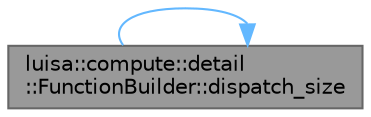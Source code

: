 digraph "luisa::compute::detail::FunctionBuilder::dispatch_size"
{
 // LATEX_PDF_SIZE
  bgcolor="transparent";
  edge [fontname=Helvetica,fontsize=10,labelfontname=Helvetica,labelfontsize=10];
  node [fontname=Helvetica,fontsize=10,shape=box,height=0.2,width=0.4];
  rankdir="LR";
  Node1 [id="Node000001",label="luisa::compute::detail\l::FunctionBuilder::dispatch_size",height=0.2,width=0.4,color="gray40", fillcolor="grey60", style="filled", fontcolor="black",tooltip="Return dispatch size (the exact value; not rounded up to block_size)."];
  Node1 -> Node1 [id="edge1_Node000001_Node000001",color="steelblue1",style="solid",tooltip=" "];
}
